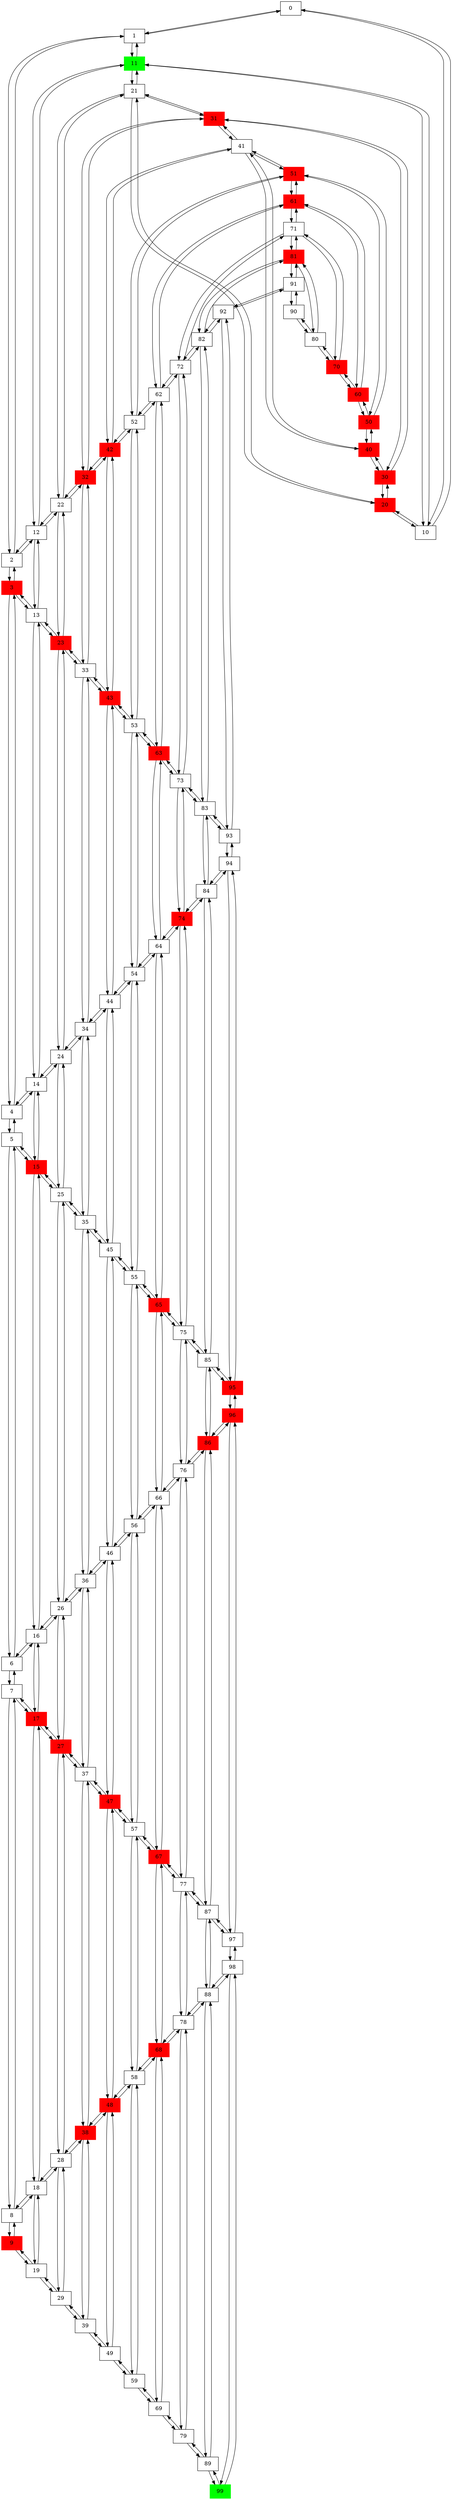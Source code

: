 
digraph G {
0[shape=box, pos="0,0!"]
1[shape=box, pos="0,1!"]
2[shape=box, pos="0,2!"]
3[shape=box,style=filled,color=red, pos="0,3!"]
4[shape=box, pos="0,4!"]
5[shape=box, pos="0,5!"]
6[shape=box, pos="0,6!"]
7[shape=box, pos="0,7!"]
8[shape=box, pos="0,8!"]
9[shape=box,style=filled,color=red, pos="0,9!"]
10[shape=box, pos="1,0!"]
11[shape=box, pos="1,1!"]
12[shape=box, pos="1,2!"]
13[shape=box, pos="1,3!"]
14[shape=box, pos="1,4!"]
15[shape=box,style=filled,color=red, pos="1,5!"]
16[shape=box, pos="1,6!"]
17[shape=box,style=filled,color=red, pos="1,7!"]
18[shape=box, pos="1,8!"]
19[shape=box, pos="1,9!"]
20[shape=box,style=filled,color=red, pos="2,0!"]
21[shape=box, pos="2,1!"]
22[shape=box, pos="2,2!"]
23[shape=box,style=filled,color=red, pos="2,3!"]
24[shape=box, pos="2,4!"]
25[shape=box, pos="2,5!"]
26[shape=box, pos="2,6!"]
27[shape=box,style=filled,color=red, pos="2,7!"]
28[shape=box, pos="2,8!"]
29[shape=box, pos="2,9!"]
30[shape=box,style=filled,color=red, pos="3,0!"]
31[shape=box,style=filled,color=red, pos="3,1!"]
32[shape=box,style=filled,color=red, pos="3,2!"]
33[shape=box, pos="3,3!"]
34[shape=box, pos="3,4!"]
35[shape=box, pos="3,5!"]
36[shape=box, pos="3,6!"]
37[shape=box, pos="3,7!"]
38[shape=box,style=filled,color=red, pos="3,8!"]
39[shape=box, pos="3,9!"]
40[shape=box,style=filled,color=red, pos="4,0!"]
41[shape=box, pos="4,1!"]
42[shape=box,style=filled,color=red, pos="4,2!"]
43[shape=box,style=filled,color=red, pos="4,3!"]
44[shape=box, pos="4,4!"]
45[shape=box, pos="4,5!"]
46[shape=box, pos="4,6!"]
47[shape=box,style=filled,color=red, pos="4,7!"]
48[shape=box,style=filled,color=red, pos="4,8!"]
49[shape=box, pos="4,9!"]
50[shape=box,style=filled,color=red, pos="5,0!"]
51[shape=box,style=filled,color=red, pos="5,1!"]
52[shape=box, pos="5,2!"]
53[shape=box, pos="5,3!"]
54[shape=box, pos="5,4!"]
55[shape=box, pos="5,5!"]
56[shape=box, pos="5,6!"]
57[shape=box, pos="5,7!"]
58[shape=box, pos="5,8!"]
59[shape=box, pos="5,9!"]
60[shape=box,style=filled,color=red, pos="6,0!"]
61[shape=box,style=filled,color=red, pos="6,1!"]
62[shape=box, pos="6,2!"]
63[shape=box,style=filled,color=red, pos="6,3!"]
64[shape=box, pos="6,4!"]
65[shape=box,style=filled,color=red, pos="6,5!"]
66[shape=box, pos="6,6!"]
67[shape=box,style=filled,color=red, pos="6,7!"]
68[shape=box,style=filled,color=red, pos="6,8!"]
69[shape=box, pos="6,9!"]
70[shape=box,style=filled,color=red, pos="7,0!"]
71[shape=box, pos="7,1!"]
72[shape=box, pos="7,2!"]
73[shape=box, pos="7,3!"]
74[shape=box,style=filled,color=red, pos="7,4!"]
75[shape=box, pos="7,5!"]
76[shape=box, pos="7,6!"]
77[shape=box, pos="7,7!"]
78[shape=box, pos="7,8!"]
79[shape=box, pos="7,9!"]
80[shape=box, pos="8,0!"]
81[shape=box,style=filled,color=red, pos="8,1!"]
82[shape=box, pos="8,2!"]
83[shape=box, pos="8,3!"]
84[shape=box, pos="8,4!"]
85[shape=box, pos="8,5!"]
86[shape=box,style=filled,color=red, pos="8,6!"]
87[shape=box, pos="8,7!"]
88[shape=box, pos="8,8!"]
89[shape=box, pos="8,9!"]
90[shape=box, pos="9,0!"]
91[shape=box, pos="9,1!"]
92[shape=box, pos="9,2!"]
93[shape=box, pos="9,3!"]
94[shape=box, pos="9,4!"]
95[shape=box,style=filled,color=red, pos="9,5!"]
96[shape=box,style=filled,color=red, pos="9,6!"]
97[shape=box, pos="9,7!"]
98[shape=box, pos="9,8!"]
99[shape=box, pos="9,9!"]
11[style=filled,color=green]
99[style=filled,color=green]

0->10

0->1

1->0

1->11

1->2

2->1

2->12

2->3

3->2

3->13

3->4

4->3

4->14

4->5

5->4

5->15

5->6

6->5

6->16

6->7

7->6

7->17

7->8

8->7

8->18

8->9

9->8

9->19

10->0

10->20

10->11

11->1

11->10

11->21

11->12

12->2

12->11

12->22

12->13

13->3

13->12

13->23

13->14

14->4

14->13

14->24

14->15

15->5

15->14

15->25

15->16

16->6

16->15

16->26

16->17

17->7

17->16

17->27

17->18

18->8

18->17

18->28

18->19

19->9

19->18

19->29

20->10

20->30

20->21

21->11

21->20

21->31

21->22

22->12

22->21

22->32

22->23

23->13

23->22

23->33

23->24

24->14

24->23

24->34

24->25

25->15

25->24

25->35

25->26

26->16

26->25

26->36

26->27

27->17

27->26

27->37

27->28

28->18

28->27

28->38

28->29

29->19

29->28

29->39

30->20

30->40

30->31

31->21

31->30

31->41

31->32

32->22

32->31

32->42

32->33

33->23

33->32

33->43

33->34

34->24

34->33

34->44

34->35

35->25

35->34

35->45

35->36

36->26

36->35

36->46

36->37

37->27

37->36

37->47

37->38

38->28

38->37

38->48

38->39

39->29

39->38

39->49

40->30

40->50

40->41

41->31

41->40

41->51

41->42

42->32

42->41

42->52

42->43

43->33

43->42

43->53

43->44

44->34

44->43

44->54

44->45

45->35

45->44

45->55

45->46

46->36

46->45

46->56

46->47

47->37

47->46

47->57

47->48

48->38

48->47

48->58

48->49

49->39

49->48

49->59

50->40

50->60

50->51

51->41

51->50

51->61

51->52

52->42

52->51

52->62

52->53

53->43

53->52

53->63

53->54

54->44

54->53

54->64

54->55

55->45

55->54

55->65

55->56

56->46

56->55

56->66

56->57

57->47

57->56

57->67

57->58

58->48

58->57

58->68

58->59

59->49

59->58

59->69

60->50

60->70

60->61

61->51

61->60

61->71

61->62

62->52

62->61

62->72

62->63

63->53

63->62

63->73

63->64

64->54

64->63

64->74

64->65

65->55

65->64

65->75

65->66

66->56

66->65

66->76

66->67

67->57

67->66

67->77

67->68

68->58

68->67

68->78

68->69

69->59

69->68

69->79

70->60

70->80

70->71

71->61

71->70

71->81

71->72

72->62

72->71

72->82

72->73

73->63

73->72

73->83

73->74

74->64

74->73

74->84

74->75

75->65

75->74

75->85

75->76

76->66

76->75

76->86

76->77

77->67

77->76

77->87

77->78

78->68

78->77

78->88

78->79

79->69

79->78

79->89

80->70

80->90

80->81

81->71

81->80

81->91

81->82

82->72

82->81

82->92

82->83

83->73

83->82

83->93

83->84

84->74

84->83

84->94

84->85

85->75

85->84

85->95

85->86

86->76

86->85

86->96

86->87

87->77

87->86

87->97

87->88

88->78

88->87

88->98

88->89

89->79

89->88

89->99

90->80

90->91

91->81

91->90

91->92

92->82

92->91

92->93

93->83

93->92

93->94

94->84

94->93

94->95

95->85

95->94

95->96

96->86

96->95

96->97

97->87

97->96

97->98

98->88

98->97

98->99

99->89

99->98

}
